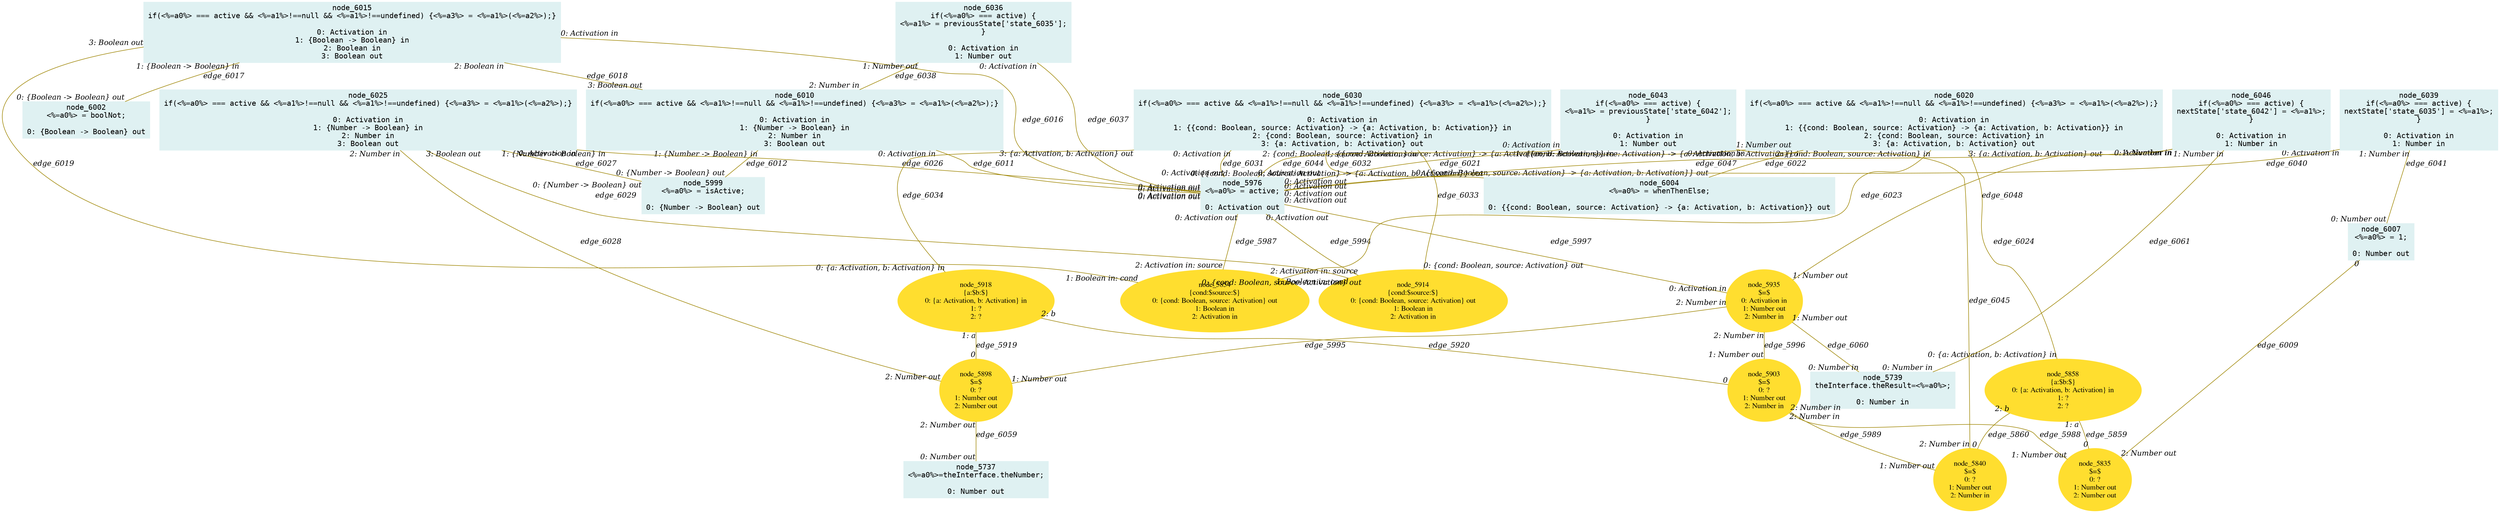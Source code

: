 digraph g{node_5737 [shape="box", style="filled", color="#dff1f2", fontname="Courier", label="node_5737
<%=a0%>=theInterface.theNumber;

0: Number out" ]
node_5739 [shape="box", style="filled", color="#dff1f2", fontname="Courier", label="node_5739
theInterface.theResult=<%=a0%>;

0: Number in" ]
node_5835 [shape="ellipse", style="filled", color="#ffde2f", fontname="Times", label="node_5835
$=$
0: ?
1: Number out
2: Number out" ]
node_5840 [shape="ellipse", style="filled", color="#ffde2f", fontname="Times", label="node_5840
$=$
0: ?
1: Number out
2: Number in" ]
node_5854 [shape="ellipse", style="filled", color="#ffde2f", fontname="Times", label="node_5854
{cond:$source:$}
0: {cond: Boolean, source: Activation} out
1: Boolean in
2: Activation in" ]
node_5858 [shape="ellipse", style="filled", color="#ffde2f", fontname="Times", label="node_5858
{a:$b:$}
0: {a: Activation, b: Activation} in
1: ?
2: ?" ]
node_5898 [shape="ellipse", style="filled", color="#ffde2f", fontname="Times", label="node_5898
$=$
0: ?
1: Number out
2: Number out" ]
node_5903 [shape="ellipse", style="filled", color="#ffde2f", fontname="Times", label="node_5903
$=$
0: ?
1: Number out
2: Number in" ]
node_5914 [shape="ellipse", style="filled", color="#ffde2f", fontname="Times", label="node_5914
{cond:$source:$}
0: {cond: Boolean, source: Activation} out
1: Boolean in
2: Activation in" ]
node_5918 [shape="ellipse", style="filled", color="#ffde2f", fontname="Times", label="node_5918
{a:$b:$}
0: {a: Activation, b: Activation} in
1: ?
2: ?" ]
node_5935 [shape="ellipse", style="filled", color="#ffde2f", fontname="Times", label="node_5935
$=$
0: Activation in
1: Number out
2: Number in" ]
node_5976 [shape="box", style="filled", color="#dff1f2", fontname="Courier", label="node_5976
<%=a0%> = active;

0: Activation out" ]
node_5999 [shape="box", style="filled", color="#dff1f2", fontname="Courier", label="node_5999
<%=a0%> = isActive;

0: {Number -> Boolean} out" ]
node_6002 [shape="box", style="filled", color="#dff1f2", fontname="Courier", label="node_6002
<%=a0%> = boolNot;

0: {Boolean -> Boolean} out" ]
node_6004 [shape="box", style="filled", color="#dff1f2", fontname="Courier", label="node_6004
<%=a0%> = whenThenElse;

0: {{cond: Boolean, source: Activation} -> {a: Activation, b: Activation}} out" ]
node_6007 [shape="box", style="filled", color="#dff1f2", fontname="Courier", label="node_6007
<%=a0%> = 1;

0: Number out" ]
node_6010 [shape="box", style="filled", color="#dff1f2", fontname="Courier", label="node_6010
if(<%=a0%> === active && <%=a1%>!==null && <%=a1%>!==undefined) {<%=a3%> = <%=a1%>(<%=a2%>);}

0: Activation in
1: {Number -> Boolean} in
2: Number in
3: Boolean out" ]
node_6015 [shape="box", style="filled", color="#dff1f2", fontname="Courier", label="node_6015
if(<%=a0%> === active && <%=a1%>!==null && <%=a1%>!==undefined) {<%=a3%> = <%=a1%>(<%=a2%>);}

0: Activation in
1: {Boolean -> Boolean} in
2: Boolean in
3: Boolean out" ]
node_6020 [shape="box", style="filled", color="#dff1f2", fontname="Courier", label="node_6020
if(<%=a0%> === active && <%=a1%>!==null && <%=a1%>!==undefined) {<%=a3%> = <%=a1%>(<%=a2%>);}

0: Activation in
1: {{cond: Boolean, source: Activation} -> {a: Activation, b: Activation}} in
2: {cond: Boolean, source: Activation} in
3: {a: Activation, b: Activation} out" ]
node_6025 [shape="box", style="filled", color="#dff1f2", fontname="Courier", label="node_6025
if(<%=a0%> === active && <%=a1%>!==null && <%=a1%>!==undefined) {<%=a3%> = <%=a1%>(<%=a2%>);}

0: Activation in
1: {Number -> Boolean} in
2: Number in
3: Boolean out" ]
node_6030 [shape="box", style="filled", color="#dff1f2", fontname="Courier", label="node_6030
if(<%=a0%> === active && <%=a1%>!==null && <%=a1%>!==undefined) {<%=a3%> = <%=a1%>(<%=a2%>);}

0: Activation in
1: {{cond: Boolean, source: Activation} -> {a: Activation, b: Activation}} in
2: {cond: Boolean, source: Activation} in
3: {a: Activation, b: Activation} out" ]
node_6036 [shape="box", style="filled", color="#dff1f2", fontname="Courier", label="node_6036
if(<%=a0%> === active) {
<%=a1%> = previousState['state_6035'];
}

0: Activation in
1: Number out" ]
node_6039 [shape="box", style="filled", color="#dff1f2", fontname="Courier", label="node_6039
if(<%=a0%> === active) {
nextState['state_6035'] = <%=a1%>;
}

0: Activation in
1: Number in" ]
node_6043 [shape="box", style="filled", color="#dff1f2", fontname="Courier", label="node_6043
if(<%=a0%> === active) {
<%=a1%> = previousState['state_6042'];
}

0: Activation in
1: Number out" ]
node_6046 [shape="box", style="filled", color="#dff1f2", fontname="Courier", label="node_6046
if(<%=a0%> === active) {
nextState['state_6042'] = <%=a1%>;
}

0: Activation in
1: Number in" ]
node_5858 -> node_5835 [dir=none, arrowHead=none, fontname="Times-Italic", arrowsize=1, color="#9d8400", label="edge_5859",  headlabel="0", taillabel="1: a" ]
node_5858 -> node_5840 [dir=none, arrowHead=none, fontname="Times-Italic", arrowsize=1, color="#9d8400", label="edge_5860",  headlabel="0", taillabel="2: b" ]
node_5918 -> node_5898 [dir=none, arrowHead=none, fontname="Times-Italic", arrowsize=1, color="#9d8400", label="edge_5919",  headlabel="0", taillabel="1: a" ]
node_5918 -> node_5903 [dir=none, arrowHead=none, fontname="Times-Italic", arrowsize=1, color="#9d8400", label="edge_5920",  headlabel="0", taillabel="2: b" ]
node_5976 -> node_5854 [dir=none, arrowHead=none, fontname="Times-Italic", arrowsize=1, color="#9d8400", label="edge_5987",  headlabel="2: Activation in: source", taillabel="0: Activation out" ]
node_5903 -> node_5835 [dir=none, arrowHead=none, fontname="Times-Italic", arrowsize=1, color="#9d8400", label="edge_5988",  headlabel="1: Number out", taillabel="2: Number in" ]
node_5903 -> node_5840 [dir=none, arrowHead=none, fontname="Times-Italic", arrowsize=1, color="#9d8400", label="edge_5989",  headlabel="1: Number out", taillabel="2: Number in" ]
node_5976 -> node_5914 [dir=none, arrowHead=none, fontname="Times-Italic", arrowsize=1, color="#9d8400", label="edge_5994",  headlabel="2: Activation in: source", taillabel="0: Activation out" ]
node_5935 -> node_5898 [dir=none, arrowHead=none, fontname="Times-Italic", arrowsize=1, color="#9d8400", label="edge_5995",  headlabel="1: Number out", taillabel="2: Number in" ]
node_5935 -> node_5903 [dir=none, arrowHead=none, fontname="Times-Italic", arrowsize=1, color="#9d8400", label="edge_5996",  headlabel="1: Number out", taillabel="2: Number in" ]
node_5976 -> node_5935 [dir=none, arrowHead=none, fontname="Times-Italic", arrowsize=1, color="#9d8400", label="edge_5997",  headlabel="0: Activation in", taillabel="0: Activation out" ]
node_6007 -> node_5835 [dir=none, arrowHead=none, fontname="Times-Italic", arrowsize=1, color="#9d8400", label="edge_6009",  headlabel="2: Number out", taillabel="0" ]
node_6010 -> node_5976 [dir=none, arrowHead=none, fontname="Times-Italic", arrowsize=1, color="#9d8400", label="edge_6011",  headlabel="0: Activation out", taillabel="0: Activation in" ]
node_6010 -> node_5999 [dir=none, arrowHead=none, fontname="Times-Italic", arrowsize=1, color="#9d8400", label="edge_6012",  headlabel="0: {Number -> Boolean} out", taillabel="1: {Number -> Boolean} in" ]
node_6015 -> node_5976 [dir=none, arrowHead=none, fontname="Times-Italic", arrowsize=1, color="#9d8400", label="edge_6016",  headlabel="0: Activation out", taillabel="0: Activation in" ]
node_6015 -> node_6002 [dir=none, arrowHead=none, fontname="Times-Italic", arrowsize=1, color="#9d8400", label="edge_6017",  headlabel="0: {Boolean -> Boolean} out", taillabel="1: {Boolean -> Boolean} in" ]
node_6015 -> node_6010 [dir=none, arrowHead=none, fontname="Times-Italic", arrowsize=1, color="#9d8400", label="edge_6018",  headlabel="3: Boolean out", taillabel="2: Boolean in" ]
node_6015 -> node_5854 [dir=none, arrowHead=none, fontname="Times-Italic", arrowsize=1, color="#9d8400", label="edge_6019",  headlabel="1: Boolean in: cond", taillabel="3: Boolean out" ]
node_6020 -> node_5976 [dir=none, arrowHead=none, fontname="Times-Italic", arrowsize=1, color="#9d8400", label="edge_6021",  headlabel="0: Activation out", taillabel="0: Activation in" ]
node_6020 -> node_6004 [dir=none, arrowHead=none, fontname="Times-Italic", arrowsize=1, color="#9d8400", label="edge_6022",  headlabel="0: {{cond: Boolean, source: Activation} -> {a: Activation, b: Activation}} out", taillabel="1: {{cond: Boolean, source: Activation} -> {a: Activation, b: Activation}} in" ]
node_6020 -> node_5854 [dir=none, arrowHead=none, fontname="Times-Italic", arrowsize=1, color="#9d8400", label="edge_6023",  headlabel="0: {cond: Boolean, source: Activation} out", taillabel="2: {cond: Boolean, source: Activation} in" ]
node_6020 -> node_5858 [dir=none, arrowHead=none, fontname="Times-Italic", arrowsize=1, color="#9d8400", label="edge_6024",  headlabel="0: {a: Activation, b: Activation} in", taillabel="3: {a: Activation, b: Activation} out" ]
node_6025 -> node_5976 [dir=none, arrowHead=none, fontname="Times-Italic", arrowsize=1, color="#9d8400", label="edge_6026",  headlabel="0: Activation out", taillabel="0: Activation in" ]
node_6025 -> node_5999 [dir=none, arrowHead=none, fontname="Times-Italic", arrowsize=1, color="#9d8400", label="edge_6027",  headlabel="0: {Number -> Boolean} out", taillabel="1: {Number -> Boolean} in" ]
node_6025 -> node_5898 [dir=none, arrowHead=none, fontname="Times-Italic", arrowsize=1, color="#9d8400", label="edge_6028",  headlabel="2: Number out", taillabel="2: Number in" ]
node_6025 -> node_5914 [dir=none, arrowHead=none, fontname="Times-Italic", arrowsize=1, color="#9d8400", label="edge_6029",  headlabel="1: Boolean in: cond", taillabel="3: Boolean out" ]
node_6030 -> node_5976 [dir=none, arrowHead=none, fontname="Times-Italic", arrowsize=1, color="#9d8400", label="edge_6031",  headlabel="0: Activation out", taillabel="0: Activation in" ]
node_6030 -> node_6004 [dir=none, arrowHead=none, fontname="Times-Italic", arrowsize=1, color="#9d8400", label="edge_6032",  headlabel="0: {{cond: Boolean, source: Activation} -> {a: Activation, b: Activation}} out", taillabel="1: {{cond: Boolean, source: Activation} -> {a: Activation, b: Activation}} in" ]
node_6030 -> node_5914 [dir=none, arrowHead=none, fontname="Times-Italic", arrowsize=1, color="#9d8400", label="edge_6033",  headlabel="0: {cond: Boolean, source: Activation} out", taillabel="2: {cond: Boolean, source: Activation} in" ]
node_6030 -> node_5918 [dir=none, arrowHead=none, fontname="Times-Italic", arrowsize=1, color="#9d8400", label="edge_6034",  headlabel="0: {a: Activation, b: Activation} in", taillabel="3: {a: Activation, b: Activation} out" ]
node_6036 -> node_5976 [dir=none, arrowHead=none, fontname="Times-Italic", arrowsize=1, color="#9d8400", label="edge_6037",  headlabel="0: Activation out", taillabel="0: Activation in" ]
node_6036 -> node_6010 [dir=none, arrowHead=none, fontname="Times-Italic", arrowsize=1, color="#9d8400", label="edge_6038",  headlabel="2: Number in", taillabel="1: Number out" ]
node_6039 -> node_5976 [dir=none, arrowHead=none, fontname="Times-Italic", arrowsize=1, color="#9d8400", label="edge_6040",  headlabel="0: Activation out", taillabel="0: Activation in" ]
node_6039 -> node_6007 [dir=none, arrowHead=none, fontname="Times-Italic", arrowsize=1, color="#9d8400", label="edge_6041",  headlabel="0: Number out", taillabel="1: Number in" ]
node_6043 -> node_5976 [dir=none, arrowHead=none, fontname="Times-Italic", arrowsize=1, color="#9d8400", label="edge_6044",  headlabel="0: Activation out", taillabel="0: Activation in" ]
node_6043 -> node_5840 [dir=none, arrowHead=none, fontname="Times-Italic", arrowsize=1, color="#9d8400", label="edge_6045",  headlabel="2: Number in", taillabel="1: Number out" ]
node_6046 -> node_5976 [dir=none, arrowHead=none, fontname="Times-Italic", arrowsize=1, color="#9d8400", label="edge_6047",  headlabel="0: Activation out", taillabel="0: Activation in" ]
node_6046 -> node_5935 [dir=none, arrowHead=none, fontname="Times-Italic", arrowsize=1, color="#9d8400", label="edge_6048",  headlabel="1: Number out", taillabel="1: Number in" ]
node_5898 -> node_5737 [dir=none, arrowHead=none, fontname="Times-Italic", arrowsize=1, color="#9d8400", label="edge_6059",  headlabel="0: Number out", taillabel="2: Number out" ]
node_5935 -> node_5739 [dir=none, arrowHead=none, fontname="Times-Italic", arrowsize=1, color="#9d8400", label="edge_6060",  headlabel="0: Number in", taillabel="1: Number out" ]
node_6046 -> node_5739 [dir=none, arrowHead=none, fontname="Times-Italic", arrowsize=1, color="#9d8400", label="edge_6061",  headlabel="0: Number in", taillabel="1: Number in" ]
}